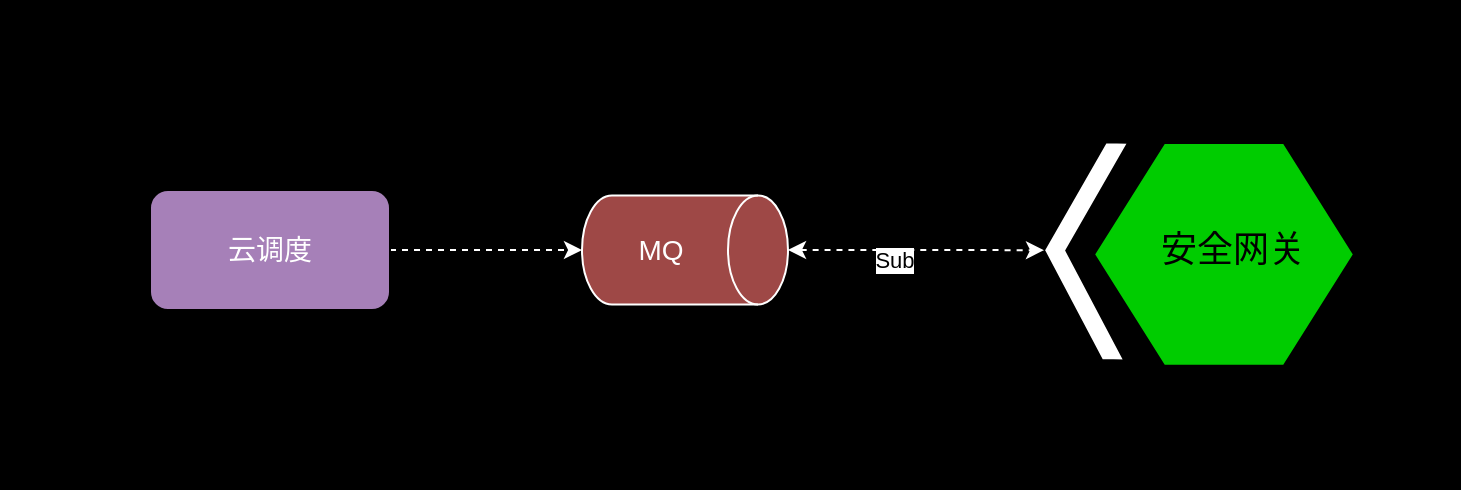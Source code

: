 <mxfile version="24.7.7">
  <diagram name="第 1 页" id="2kuI5vqeoujSwtPeEiwz">
    <mxGraphModel dx="763" dy="420" grid="0" gridSize="10" guides="1" tooltips="1" connect="1" arrows="1" fold="1" page="1" pageScale="1" pageWidth="827" pageHeight="1169" background="#000000" math="0" shadow="0">
      <root>
        <mxCell id="0" />
        <mxCell id="1" parent="0" />
        <mxCell id="aNDTQHg4Lhy--wUedkut-1" value="" style="rounded=0;whiteSpace=wrap;html=1;gradientColor=none;fillColor=#000000;" vertex="1" parent="1">
          <mxGeometry x="82" y="258" width="728" height="242.33" as="geometry" />
        </mxCell>
        <mxCell id="nMclyF_xI6lpTPqhvQNZ-13" style="edgeStyle=orthogonalEdgeStyle;rounded=0;orthogonalLoop=1;jettySize=auto;html=1;exitX=1;exitY=0.5;exitDx=0;exitDy=0;strokeColor=#FFFFFF;dashed=1;" parent="1" source="nMclyF_xI6lpTPqhvQNZ-4" target="nMclyF_xI6lpTPqhvQNZ-10" edge="1">
          <mxGeometry relative="1" as="geometry" />
        </mxCell>
        <mxCell id="nMclyF_xI6lpTPqhvQNZ-4" value="&lt;font style=&quot;font-size: 14px;&quot; color=&quot;#ffffff&quot;&gt;云调度&lt;/font&gt;" style="rounded=1;whiteSpace=wrap;html=1;fillColor=#A680B8;" parent="1" vertex="1">
          <mxGeometry x="156" y="352" width="120" height="60" as="geometry" />
        </mxCell>
        <mxCell id="nMclyF_xI6lpTPqhvQNZ-10" value="&lt;font color=&quot;#ffffff&quot; style=&quot;font-size: 14px;&quot;&gt;MQ&lt;/font&gt;" style="shape=cylinder3;whiteSpace=wrap;html=1;boundedLbl=1;backgroundOutline=1;size=15;direction=south;fillColor=#9E4846;strokeColor=#FFFFFF;" parent="1" vertex="1">
          <mxGeometry x="372" y="354.71" width="103" height="54.57" as="geometry" />
        </mxCell>
        <mxCell id="nMclyF_xI6lpTPqhvQNZ-18" value="" style="html=1;shadow=0;dashed=0;align=center;verticalAlign=middle;shape=mxgraph.arrows2.arrow;dy=0;dx=30;notch=30;direction=west;rotation=1;fillColor=#FFFFFF;strokeColor=#000000;" parent="1" vertex="1">
          <mxGeometry x="603" y="328" width="41.12" height="108.89" as="geometry" />
        </mxCell>
        <mxCell id="nMclyF_xI6lpTPqhvQNZ-19" value="" style="verticalLabelPosition=bottom;verticalAlign=top;html=1;shape=hexagon;perimeter=hexagonPerimeter2;arcSize=6;size=0.27;fillColor=#00CC00;" parent="1" vertex="1">
          <mxGeometry x="628" y="328.46" width="130" height="111.43" as="geometry" />
        </mxCell>
        <mxCell id="nMclyF_xI6lpTPqhvQNZ-20" value="&lt;span style=&quot;font-size: 18px;&quot;&gt;安全网关&lt;/span&gt;" style="text;html=1;align=center;verticalAlign=middle;whiteSpace=wrap;rounded=0;" parent="1" vertex="1">
          <mxGeometry x="659" y="367.44" width="77" height="30" as="geometry" />
        </mxCell>
        <mxCell id="nMclyF_xI6lpTPqhvQNZ-23" style="edgeStyle=orthogonalEdgeStyle;rounded=0;orthogonalLoop=1;jettySize=auto;html=1;exitX=0.5;exitY=0;exitDx=0;exitDy=0;exitPerimeter=0;entryX=1;entryY=0.5;entryDx=0;entryDy=0;entryPerimeter=0;curved=1;startArrow=classic;startFill=1;dashed=1;strokeColor=#FFFFFF;" parent="1" source="nMclyF_xI6lpTPqhvQNZ-10" target="nMclyF_xI6lpTPqhvQNZ-18" edge="1">
          <mxGeometry relative="1" as="geometry">
            <mxPoint x="475" y="489.125" as="sourcePoint" />
          </mxGeometry>
        </mxCell>
        <mxCell id="nMclyF_xI6lpTPqhvQNZ-26" value="&lt;font color=&quot;#000000&quot;&gt;Sub&lt;/font&gt;" style="edgeLabel;html=1;align=center;verticalAlign=middle;resizable=0;points=[];fontColor=#FFFFFF;" parent="nMclyF_xI6lpTPqhvQNZ-23" vertex="1" connectable="0">
          <mxGeometry x="-0.17" y="-5" relative="1" as="geometry">
            <mxPoint as="offset" />
          </mxGeometry>
        </mxCell>
      </root>
    </mxGraphModel>
  </diagram>
</mxfile>
